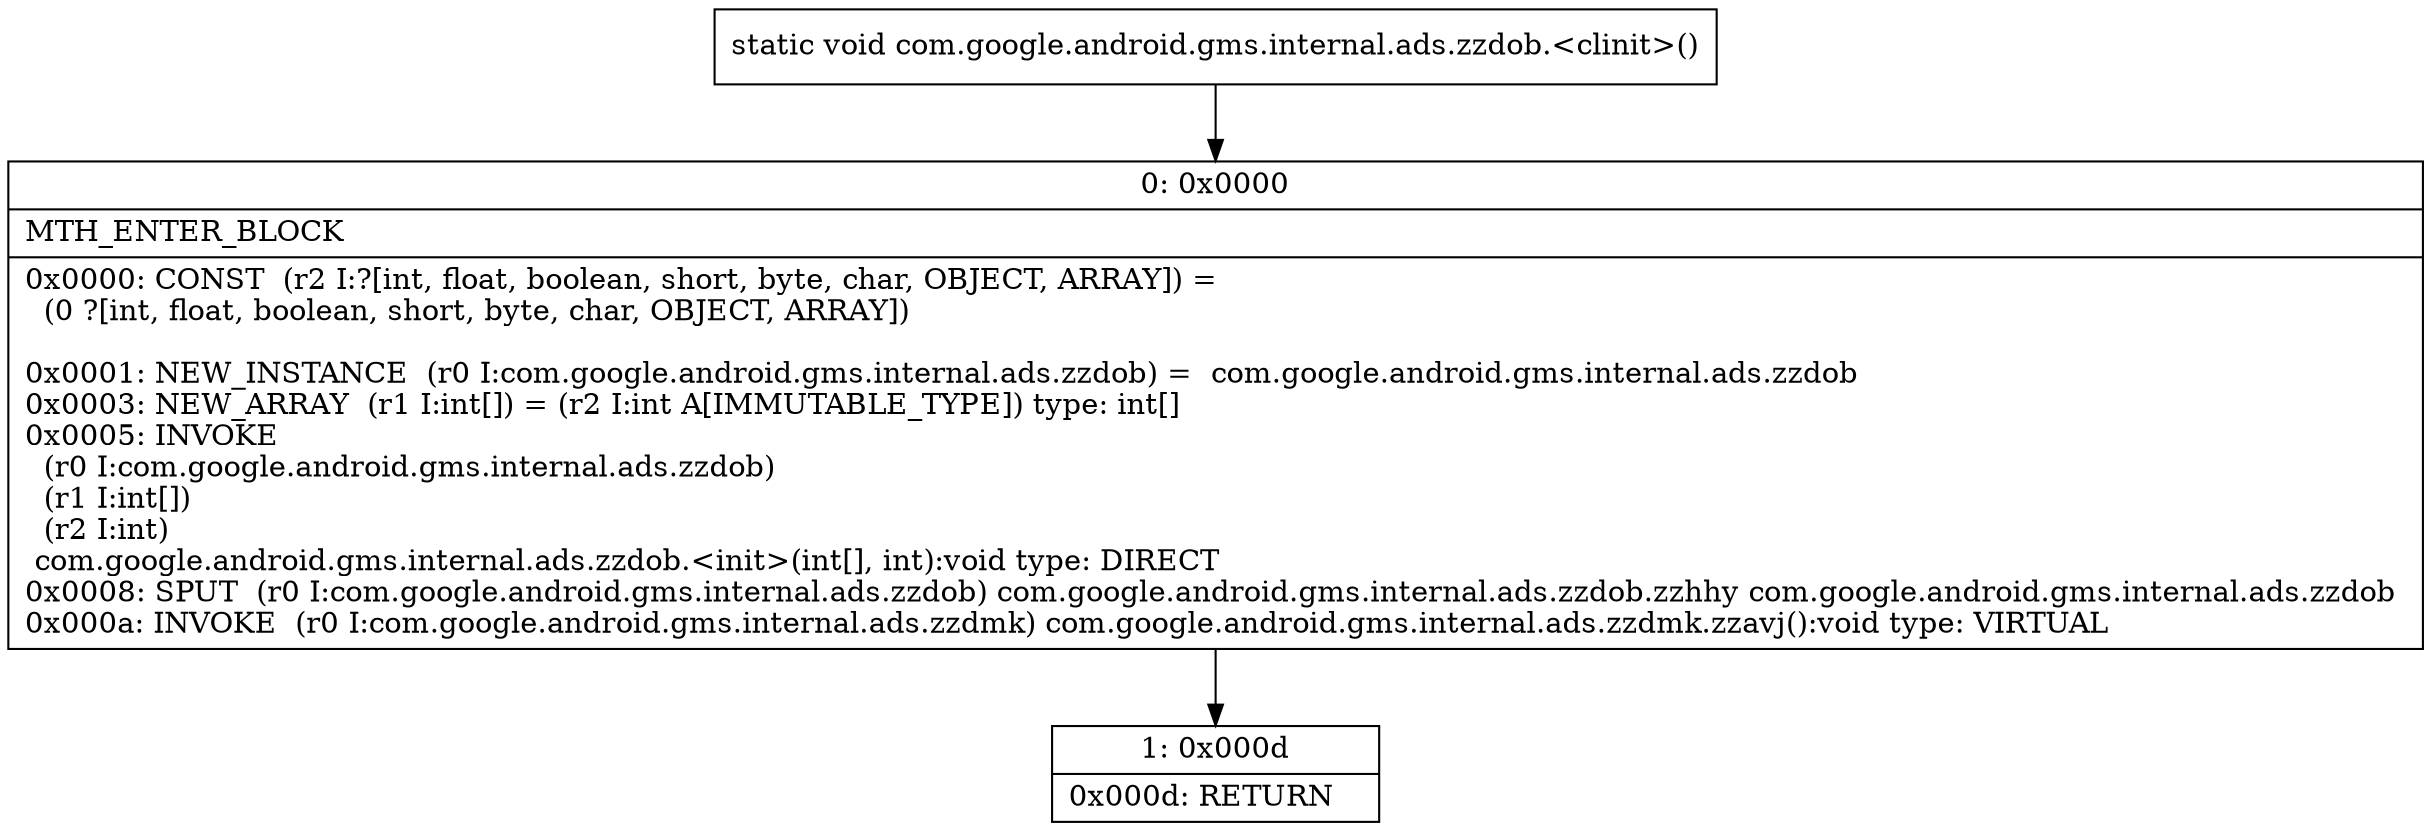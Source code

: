 digraph "CFG forcom.google.android.gms.internal.ads.zzdob.\<clinit\>()V" {
Node_0 [shape=record,label="{0\:\ 0x0000|MTH_ENTER_BLOCK\l|0x0000: CONST  (r2 I:?[int, float, boolean, short, byte, char, OBJECT, ARRAY]) = \l  (0 ?[int, float, boolean, short, byte, char, OBJECT, ARRAY])\l \l0x0001: NEW_INSTANCE  (r0 I:com.google.android.gms.internal.ads.zzdob) =  com.google.android.gms.internal.ads.zzdob \l0x0003: NEW_ARRAY  (r1 I:int[]) = (r2 I:int A[IMMUTABLE_TYPE]) type: int[] \l0x0005: INVOKE  \l  (r0 I:com.google.android.gms.internal.ads.zzdob)\l  (r1 I:int[])\l  (r2 I:int)\l com.google.android.gms.internal.ads.zzdob.\<init\>(int[], int):void type: DIRECT \l0x0008: SPUT  (r0 I:com.google.android.gms.internal.ads.zzdob) com.google.android.gms.internal.ads.zzdob.zzhhy com.google.android.gms.internal.ads.zzdob \l0x000a: INVOKE  (r0 I:com.google.android.gms.internal.ads.zzdmk) com.google.android.gms.internal.ads.zzdmk.zzavj():void type: VIRTUAL \l}"];
Node_1 [shape=record,label="{1\:\ 0x000d|0x000d: RETURN   \l}"];
MethodNode[shape=record,label="{static void com.google.android.gms.internal.ads.zzdob.\<clinit\>() }"];
MethodNode -> Node_0;
Node_0 -> Node_1;
}

